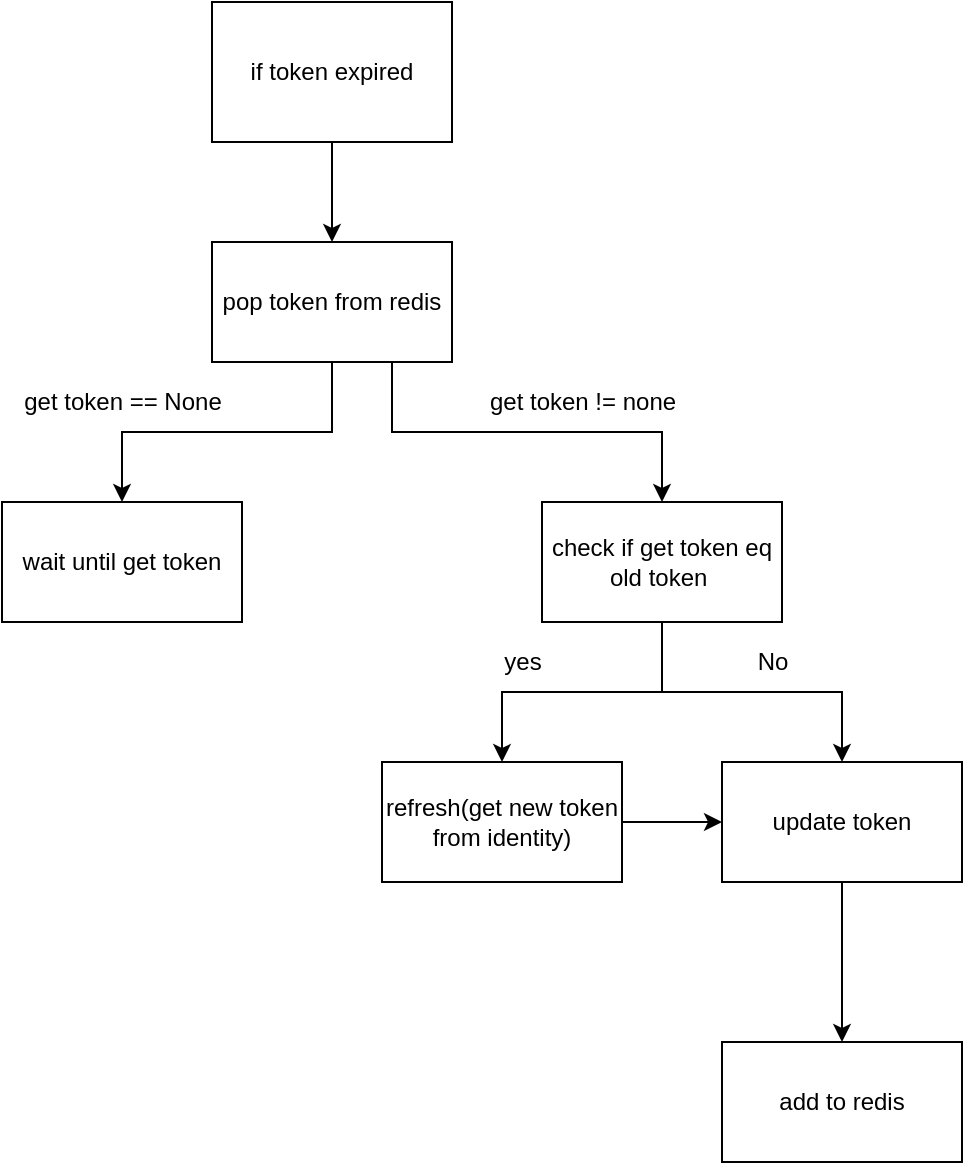<mxfile version="15.5.6" type="github">
  <diagram id="NZkhq0uwtYKVk7PtK8mP" name="Page-1">
    <mxGraphModel dx="1690" dy="1140" grid="1" gridSize="10" guides="1" tooltips="1" connect="1" arrows="1" fold="1" page="1" pageScale="1" pageWidth="850" pageHeight="1100" math="0" shadow="0">
      <root>
        <mxCell id="0" />
        <mxCell id="1" parent="0" />
        <mxCell id="AtrSWCnujHt8_I5vI0Te-19" style="edgeStyle=orthogonalEdgeStyle;rounded=0;orthogonalLoop=1;jettySize=auto;html=1;entryX=0.5;entryY=0;entryDx=0;entryDy=0;" edge="1" parent="1" source="AtrSWCnujHt8_I5vI0Te-1" target="AtrSWCnujHt8_I5vI0Te-2">
          <mxGeometry relative="1" as="geometry" />
        </mxCell>
        <mxCell id="AtrSWCnujHt8_I5vI0Te-1" value="if token expired" style="rounded=0;whiteSpace=wrap;html=1;" vertex="1" parent="1">
          <mxGeometry x="305" y="150" width="120" height="70" as="geometry" />
        </mxCell>
        <mxCell id="AtrSWCnujHt8_I5vI0Te-6" style="edgeStyle=orthogonalEdgeStyle;rounded=0;orthogonalLoop=1;jettySize=auto;html=1;exitX=0.5;exitY=1;exitDx=0;exitDy=0;entryX=0.5;entryY=0;entryDx=0;entryDy=0;" edge="1" parent="1" source="AtrSWCnujHt8_I5vI0Te-2" target="AtrSWCnujHt8_I5vI0Te-3">
          <mxGeometry relative="1" as="geometry" />
        </mxCell>
        <mxCell id="AtrSWCnujHt8_I5vI0Te-8" style="edgeStyle=orthogonalEdgeStyle;rounded=0;orthogonalLoop=1;jettySize=auto;html=1;exitX=0.75;exitY=1;exitDx=0;exitDy=0;entryX=0.5;entryY=0;entryDx=0;entryDy=0;" edge="1" parent="1" source="AtrSWCnujHt8_I5vI0Te-2" target="AtrSWCnujHt8_I5vI0Te-4">
          <mxGeometry relative="1" as="geometry" />
        </mxCell>
        <mxCell id="AtrSWCnujHt8_I5vI0Te-2" value="pop token from redis" style="rounded=0;whiteSpace=wrap;html=1;" vertex="1" parent="1">
          <mxGeometry x="305" y="270" width="120" height="60" as="geometry" />
        </mxCell>
        <mxCell id="AtrSWCnujHt8_I5vI0Te-3" value="wait until get token" style="rounded=0;whiteSpace=wrap;html=1;" vertex="1" parent="1">
          <mxGeometry x="200" y="400" width="120" height="60" as="geometry" />
        </mxCell>
        <mxCell id="AtrSWCnujHt8_I5vI0Te-10" style="edgeStyle=orthogonalEdgeStyle;rounded=0;orthogonalLoop=1;jettySize=auto;html=1;" edge="1" parent="1" source="AtrSWCnujHt8_I5vI0Te-4" target="AtrSWCnujHt8_I5vI0Te-11">
          <mxGeometry relative="1" as="geometry">
            <mxPoint x="450" y="500" as="targetPoint" />
          </mxGeometry>
        </mxCell>
        <mxCell id="AtrSWCnujHt8_I5vI0Te-17" style="edgeStyle=orthogonalEdgeStyle;rounded=0;orthogonalLoop=1;jettySize=auto;html=1;exitX=0.5;exitY=1;exitDx=0;exitDy=0;entryX=0.5;entryY=0;entryDx=0;entryDy=0;" edge="1" parent="1" source="AtrSWCnujHt8_I5vI0Te-4" target="AtrSWCnujHt8_I5vI0Te-13">
          <mxGeometry relative="1" as="geometry" />
        </mxCell>
        <mxCell id="AtrSWCnujHt8_I5vI0Te-4" value="check if get token eq old token&amp;nbsp;" style="rounded=0;whiteSpace=wrap;html=1;" vertex="1" parent="1">
          <mxGeometry x="470" y="400" width="120" height="60" as="geometry" />
        </mxCell>
        <mxCell id="AtrSWCnujHt8_I5vI0Te-7" value="get token == None" style="text;html=1;align=center;verticalAlign=middle;resizable=0;points=[];autosize=1;strokeColor=none;fillColor=none;" vertex="1" parent="1">
          <mxGeometry x="205" y="340" width="110" height="20" as="geometry" />
        </mxCell>
        <mxCell id="AtrSWCnujHt8_I5vI0Te-9" value="get token != none" style="text;html=1;align=center;verticalAlign=middle;resizable=0;points=[];autosize=1;strokeColor=none;fillColor=none;" vertex="1" parent="1">
          <mxGeometry x="435" y="340" width="110" height="20" as="geometry" />
        </mxCell>
        <mxCell id="AtrSWCnujHt8_I5vI0Te-16" style="edgeStyle=orthogonalEdgeStyle;rounded=0;orthogonalLoop=1;jettySize=auto;html=1;exitX=1;exitY=0.5;exitDx=0;exitDy=0;entryX=0;entryY=0.5;entryDx=0;entryDy=0;" edge="1" parent="1" source="AtrSWCnujHt8_I5vI0Te-11" target="AtrSWCnujHt8_I5vI0Te-13">
          <mxGeometry relative="1" as="geometry" />
        </mxCell>
        <mxCell id="AtrSWCnujHt8_I5vI0Te-11" value="refresh(get new token from identity)" style="rounded=0;whiteSpace=wrap;html=1;" vertex="1" parent="1">
          <mxGeometry x="390" y="530" width="120" height="60" as="geometry" />
        </mxCell>
        <mxCell id="AtrSWCnujHt8_I5vI0Te-12" value="yes" style="text;html=1;align=center;verticalAlign=middle;resizable=0;points=[];autosize=1;strokeColor=none;fillColor=none;" vertex="1" parent="1">
          <mxGeometry x="445" y="470" width="30" height="20" as="geometry" />
        </mxCell>
        <mxCell id="AtrSWCnujHt8_I5vI0Te-15" value="" style="edgeStyle=orthogonalEdgeStyle;rounded=0;orthogonalLoop=1;jettySize=auto;html=1;" edge="1" parent="1" source="AtrSWCnujHt8_I5vI0Te-13" target="AtrSWCnujHt8_I5vI0Te-14">
          <mxGeometry relative="1" as="geometry" />
        </mxCell>
        <mxCell id="AtrSWCnujHt8_I5vI0Te-13" value="update token" style="rounded=0;whiteSpace=wrap;html=1;" vertex="1" parent="1">
          <mxGeometry x="560" y="530" width="120" height="60" as="geometry" />
        </mxCell>
        <mxCell id="AtrSWCnujHt8_I5vI0Te-14" value="add to redis" style="rounded=0;whiteSpace=wrap;html=1;" vertex="1" parent="1">
          <mxGeometry x="560" y="670" width="120" height="60" as="geometry" />
        </mxCell>
        <mxCell id="AtrSWCnujHt8_I5vI0Te-18" value="No" style="text;html=1;align=center;verticalAlign=middle;resizable=0;points=[];autosize=1;strokeColor=none;fillColor=none;" vertex="1" parent="1">
          <mxGeometry x="570" y="470" width="30" height="20" as="geometry" />
        </mxCell>
      </root>
    </mxGraphModel>
  </diagram>
</mxfile>
